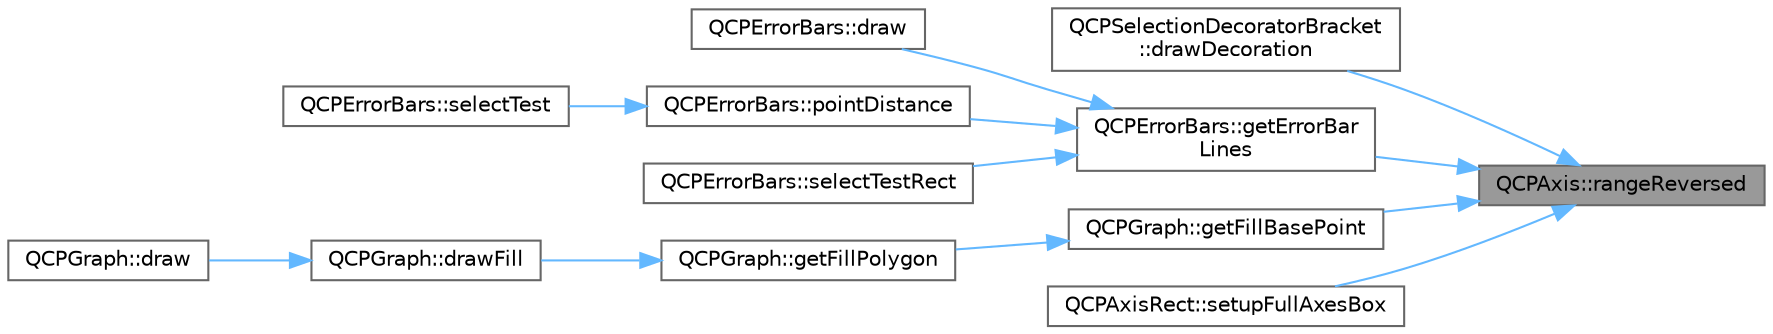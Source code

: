 digraph "QCPAxis::rangeReversed"
{
 // LATEX_PDF_SIZE
  bgcolor="transparent";
  edge [fontname=Helvetica,fontsize=10,labelfontname=Helvetica,labelfontsize=10];
  node [fontname=Helvetica,fontsize=10,shape=box,height=0.2,width=0.4];
  rankdir="RL";
  Node1 [label="QCPAxis::rangeReversed",height=0.2,width=0.4,color="gray40", fillcolor="grey60", style="filled", fontcolor="black",tooltip=" "];
  Node1 -> Node2 [dir="back",color="steelblue1",style="solid"];
  Node2 [label="QCPSelectionDecoratorBracket\l::drawDecoration",height=0.2,width=0.4,color="grey40", fillcolor="white", style="filled",URL="$class_q_c_p_selection_decorator_bracket.html#a9ebe2e729b5012c0a995d788f87fac22",tooltip=" "];
  Node1 -> Node3 [dir="back",color="steelblue1",style="solid"];
  Node3 [label="QCPErrorBars::getErrorBar\lLines",height=0.2,width=0.4,color="grey40", fillcolor="white", style="filled",URL="$class_q_c_p_error_bars.html#abeea5ff0d66732bbfc9b74869d8c552e",tooltip=" "];
  Node3 -> Node4 [dir="back",color="steelblue1",style="solid"];
  Node4 [label="QCPErrorBars::draw",height=0.2,width=0.4,color="grey40", fillcolor="white", style="filled",URL="$class_q_c_p_error_bars.html#a801e85931372abf2a1034bfb2eac5cd2",tooltip=" "];
  Node3 -> Node5 [dir="back",color="steelblue1",style="solid"];
  Node5 [label="QCPErrorBars::pointDistance",height=0.2,width=0.4,color="grey40", fillcolor="white", style="filled",URL="$class_q_c_p_error_bars.html#a8e904076bad643f43af28b95f21c1b88",tooltip=" "];
  Node5 -> Node6 [dir="back",color="steelblue1",style="solid"];
  Node6 [label="QCPErrorBars::selectTest",height=0.2,width=0.4,color="grey40", fillcolor="white", style="filled",URL="$class_q_c_p_error_bars.html#ac1b6675ef43e32547a3cbcf7b7ac46ed",tooltip=" "];
  Node3 -> Node7 [dir="back",color="steelblue1",style="solid"];
  Node7 [label="QCPErrorBars::selectTestRect",height=0.2,width=0.4,color="grey40", fillcolor="white", style="filled",URL="$class_q_c_p_error_bars.html#ad7c727736599dfb173f0952082e1a5b6",tooltip=" "];
  Node1 -> Node8 [dir="back",color="steelblue1",style="solid"];
  Node8 [label="QCPGraph::getFillBasePoint",height=0.2,width=0.4,color="grey40", fillcolor="white", style="filled",URL="$class_q_c_p_graph.html#a13f2c756f3114703159c2e604783e208",tooltip=" "];
  Node8 -> Node9 [dir="back",color="steelblue1",style="solid"];
  Node9 [label="QCPGraph::getFillPolygon",height=0.2,width=0.4,color="grey40", fillcolor="white", style="filled",URL="$class_q_c_p_graph.html#af73d5fe97cde966785bfd67201e44391",tooltip=" "];
  Node9 -> Node10 [dir="back",color="steelblue1",style="solid"];
  Node10 [label="QCPGraph::drawFill",height=0.2,width=0.4,color="grey40", fillcolor="white", style="filled",URL="$class_q_c_p_graph.html#a67c5ea573f604efd8bf121a0b7a380d1",tooltip=" "];
  Node10 -> Node11 [dir="back",color="steelblue1",style="solid"];
  Node11 [label="QCPGraph::draw",height=0.2,width=0.4,color="grey40", fillcolor="white", style="filled",URL="$class_q_c_p_graph.html#a2b0849598f06e834b43ce18cd13bcdc3",tooltip=" "];
  Node1 -> Node12 [dir="back",color="steelblue1",style="solid"];
  Node12 [label="QCPAxisRect::setupFullAxesBox",height=0.2,width=0.4,color="grey40", fillcolor="white", style="filled",URL="$class_q_c_p_axis_rect.html#a5fa906175447b14206954f77fc7f1ef4",tooltip=" "];
}
